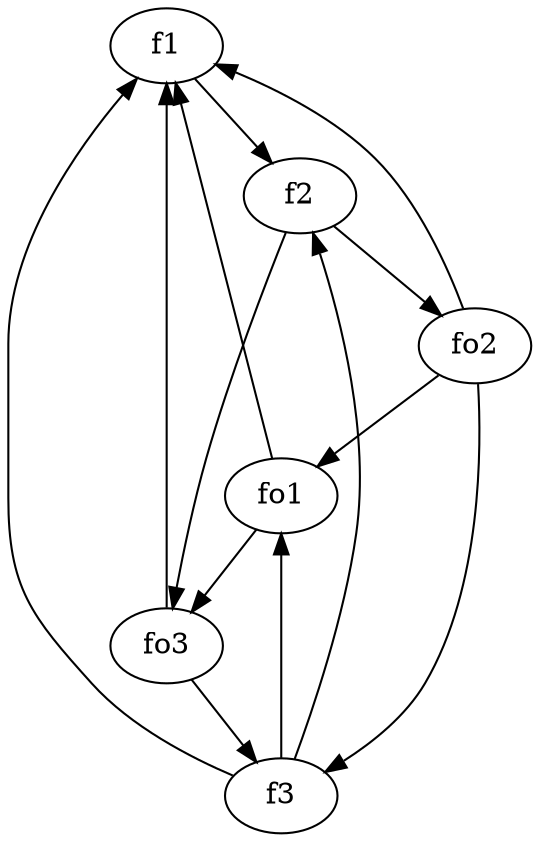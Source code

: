 strict digraph  {
f1;
f2;
f3;
fo1;
fo2;
fo3;
f1 -> f2  [weight=2];
f2 -> fo2  [weight=2];
f2 -> fo3  [weight=2];
f3 -> f1  [weight=2];
f3 -> fo1  [weight=2];
f3 -> f2  [weight=2];
fo1 -> f1  [weight=2];
fo1 -> fo3  [weight=2];
fo2 -> f3  [weight=2];
fo2 -> fo1  [weight=2];
fo2 -> f1  [weight=2];
fo3 -> f1  [weight=2];
fo3 -> f3  [weight=2];
}
